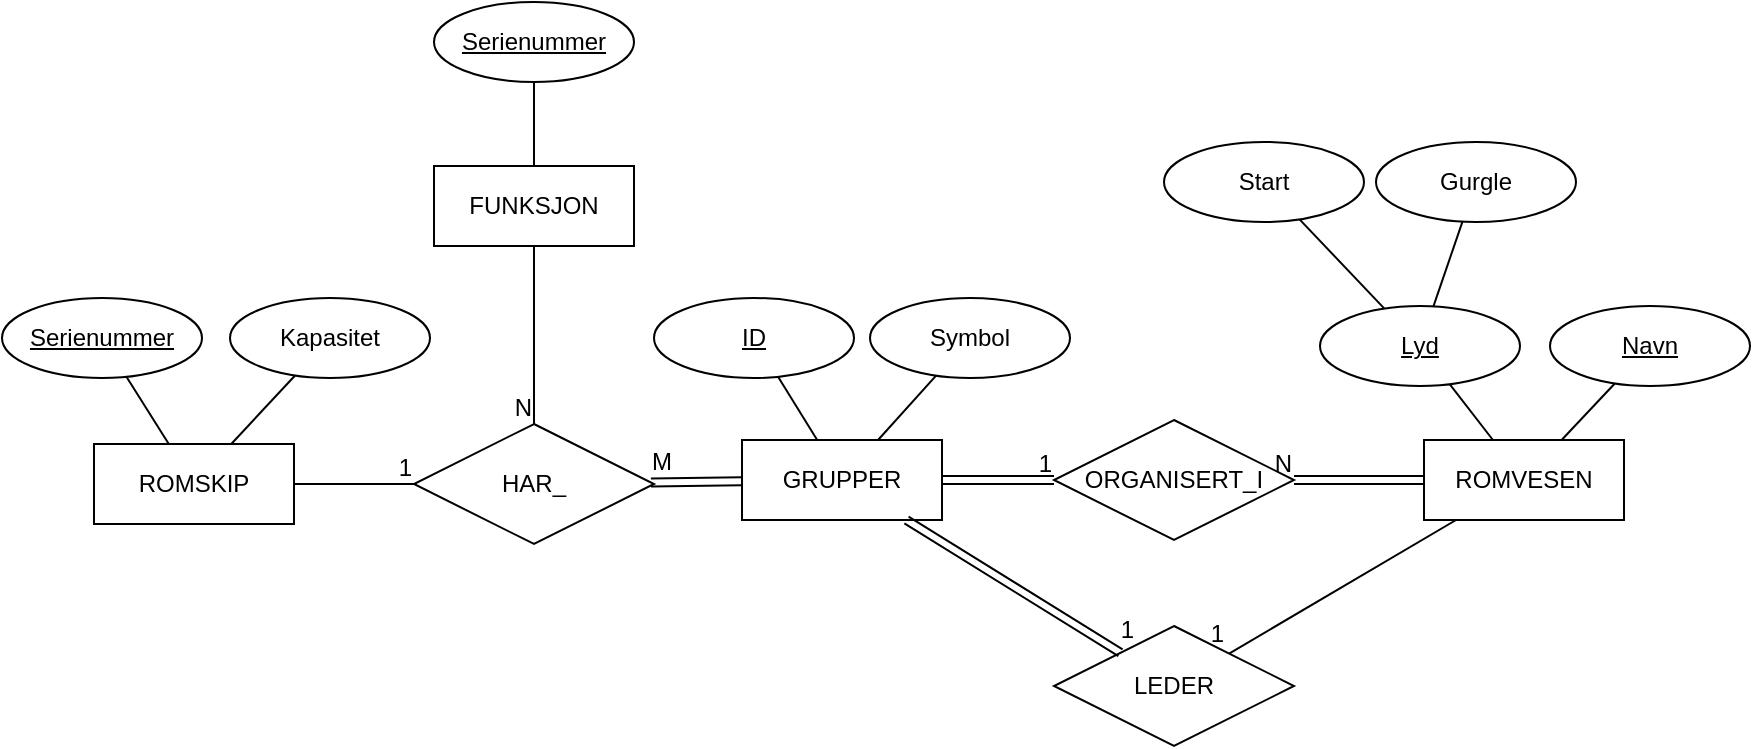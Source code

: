 <mxfile version="21.8.2" type="github">
  <diagram name="Page-1" id="mn38L_nQ_8ti4QkLpz30">
    <mxGraphModel dx="1195" dy="660" grid="0" gridSize="10" guides="1" tooltips="1" connect="1" arrows="1" fold="1" page="1" pageScale="1" pageWidth="1169" pageHeight="827" background="none" math="0" shadow="0">
      <root>
        <mxCell id="0" />
        <mxCell id="1" parent="0" />
        <mxCell id="px1vQeHrWrPfUoPx776i-1" value="ROMVESEN" style="whiteSpace=wrap;html=1;align=center;" parent="1" vertex="1">
          <mxGeometry x="820" y="382" width="100" height="40" as="geometry" />
        </mxCell>
        <mxCell id="px1vQeHrWrPfUoPx776i-4" value="Navn" style="ellipse;whiteSpace=wrap;html=1;align=center;fontStyle=4;" parent="1" vertex="1">
          <mxGeometry x="883" y="315" width="100" height="40" as="geometry" />
        </mxCell>
        <mxCell id="px1vQeHrWrPfUoPx776i-9" value="" style="endArrow=none;html=1;rounded=0;" parent="1" source="px1vQeHrWrPfUoPx776i-1" target="px1vQeHrWrPfUoPx776i-11" edge="1">
          <mxGeometry relative="1" as="geometry">
            <mxPoint x="1029" y="446" as="sourcePoint" />
            <mxPoint x="816.184" y="353.298" as="targetPoint" />
          </mxGeometry>
        </mxCell>
        <mxCell id="px1vQeHrWrPfUoPx776i-10" value="" style="endArrow=none;html=1;rounded=0;" parent="1" source="px1vQeHrWrPfUoPx776i-1" target="px1vQeHrWrPfUoPx776i-4" edge="1">
          <mxGeometry relative="1" as="geometry">
            <mxPoint x="1029" y="446" as="sourcePoint" />
            <mxPoint x="1189" y="446" as="targetPoint" />
          </mxGeometry>
        </mxCell>
        <mxCell id="px1vQeHrWrPfUoPx776i-11" value="Lyd" style="ellipse;whiteSpace=wrap;html=1;align=center;fontStyle=4;" parent="1" vertex="1">
          <mxGeometry x="768" y="315" width="100" height="40" as="geometry" />
        </mxCell>
        <mxCell id="px1vQeHrWrPfUoPx776i-12" value="" style="endArrow=none;html=1;rounded=0;" parent="1" source="px1vQeHrWrPfUoPx776i-11" target="px1vQeHrWrPfUoPx776i-14" edge="1">
          <mxGeometry relative="1" as="geometry">
            <mxPoint x="890" y="242" as="sourcePoint" />
            <mxPoint x="865" y="214" as="targetPoint" />
          </mxGeometry>
        </mxCell>
        <mxCell id="px1vQeHrWrPfUoPx776i-13" value="" style="endArrow=none;html=1;rounded=0;" parent="1" source="px1vQeHrWrPfUoPx776i-11" target="px1vQeHrWrPfUoPx776i-15" edge="1">
          <mxGeometry relative="1" as="geometry">
            <mxPoint x="986" y="233" as="sourcePoint" />
            <mxPoint x="961" y="205" as="targetPoint" />
          </mxGeometry>
        </mxCell>
        <mxCell id="px1vQeHrWrPfUoPx776i-14" value="Start" style="ellipse;whiteSpace=wrap;html=1;align=center;" parent="1" vertex="1">
          <mxGeometry x="690" y="233" width="100" height="40" as="geometry" />
        </mxCell>
        <mxCell id="px1vQeHrWrPfUoPx776i-15" value="Gurgle" style="ellipse;whiteSpace=wrap;html=1;align=center;" parent="1" vertex="1">
          <mxGeometry x="796" y="233" width="100" height="40" as="geometry" />
        </mxCell>
        <mxCell id="px1vQeHrWrPfUoPx776i-16" value="GRUPPER" style="whiteSpace=wrap;html=1;align=center;" parent="1" vertex="1">
          <mxGeometry x="479" y="382" width="100" height="40" as="geometry" />
        </mxCell>
        <mxCell id="px1vQeHrWrPfUoPx776i-17" value="ID" style="ellipse;whiteSpace=wrap;html=1;align=center;fontStyle=4;" parent="1" vertex="1">
          <mxGeometry x="435" y="311" width="100" height="40" as="geometry" />
        </mxCell>
        <mxCell id="px1vQeHrWrPfUoPx776i-18" value="" style="endArrow=none;html=1;rounded=0;" parent="1" source="px1vQeHrWrPfUoPx776i-16" target="px1vQeHrWrPfUoPx776i-17" edge="1">
          <mxGeometry relative="1" as="geometry">
            <mxPoint x="305" y="392" as="sourcePoint" />
            <mxPoint x="339" y="363" as="targetPoint" />
          </mxGeometry>
        </mxCell>
        <mxCell id="px1vQeHrWrPfUoPx776i-20" value="Symbol" style="ellipse;whiteSpace=wrap;html=1;align=center;" parent="1" vertex="1">
          <mxGeometry x="543" y="311" width="100" height="40" as="geometry" />
        </mxCell>
        <mxCell id="px1vQeHrWrPfUoPx776i-21" value="" style="endArrow=none;html=1;rounded=0;" parent="1" source="px1vQeHrWrPfUoPx776i-16" target="px1vQeHrWrPfUoPx776i-20" edge="1">
          <mxGeometry relative="1" as="geometry">
            <mxPoint x="530" y="392" as="sourcePoint" />
            <mxPoint x="515" y="361" as="targetPoint" />
          </mxGeometry>
        </mxCell>
        <mxCell id="px1vQeHrWrPfUoPx776i-24" value="LEDER" style="shape=rhombus;perimeter=rhombusPerimeter;whiteSpace=wrap;html=1;align=center;" parent="1" vertex="1">
          <mxGeometry x="635" y="475" width="120" height="60" as="geometry" />
        </mxCell>
        <mxCell id="px1vQeHrWrPfUoPx776i-26" value="ROMSKIP" style="whiteSpace=wrap;html=1;align=center;" parent="1" vertex="1">
          <mxGeometry x="155" y="384" width="100" height="40" as="geometry" />
        </mxCell>
        <mxCell id="px1vQeHrWrPfUoPx776i-29" value="Kapasitet" style="ellipse;whiteSpace=wrap;html=1;align=center;" parent="1" vertex="1">
          <mxGeometry x="223" y="311" width="100" height="40" as="geometry" />
        </mxCell>
        <mxCell id="px1vQeHrWrPfUoPx776i-31" value="" style="endArrow=none;html=1;rounded=0;" parent="1" source="px1vQeHrWrPfUoPx776i-26" target="px1vQeHrWrPfUoPx776i-29" edge="1">
          <mxGeometry relative="1" as="geometry">
            <mxPoint x="406" y="319" as="sourcePoint" />
            <mxPoint x="361" y="286" as="targetPoint" />
          </mxGeometry>
        </mxCell>
        <mxCell id="px1vQeHrWrPfUoPx776i-32" value="" style="endArrow=none;html=1;rounded=0;" parent="1" source="px1vQeHrWrPfUoPx776i-26" target="px1vQeHrWrPfUoPx776i-34" edge="1">
          <mxGeometry relative="1" as="geometry">
            <mxPoint x="235" y="394" as="sourcePoint" />
            <mxPoint x="164.941" y="350.207" as="targetPoint" />
          </mxGeometry>
        </mxCell>
        <mxCell id="px1vQeHrWrPfUoPx776i-33" value="FUNKSJON" style="whiteSpace=wrap;html=1;align=center;" parent="1" vertex="1">
          <mxGeometry x="325" y="245" width="100" height="40" as="geometry" />
        </mxCell>
        <mxCell id="px1vQeHrWrPfUoPx776i-34" value="Serienummer" style="ellipse;whiteSpace=wrap;html=1;align=center;fontStyle=4;" parent="1" vertex="1">
          <mxGeometry x="109" y="311" width="100" height="40" as="geometry" />
        </mxCell>
        <mxCell id="px1vQeHrWrPfUoPx776i-37" value="ORGANISERT_I" style="shape=rhombus;perimeter=rhombusPerimeter;whiteSpace=wrap;html=1;align=center;" parent="1" vertex="1">
          <mxGeometry x="635" y="372" width="120" height="60" as="geometry" />
        </mxCell>
        <mxCell id="px1vQeHrWrPfUoPx776i-44" value="" style="shape=link;html=1;rounded=0;" parent="1" source="px1vQeHrWrPfUoPx776i-16" target="px1vQeHrWrPfUoPx776i-37" edge="1">
          <mxGeometry relative="1" as="geometry">
            <mxPoint x="532" y="403" as="sourcePoint" />
            <mxPoint x="639" y="409" as="targetPoint" />
          </mxGeometry>
        </mxCell>
        <mxCell id="px1vQeHrWrPfUoPx776i-45" value="1" style="resizable=0;html=1;whiteSpace=wrap;align=right;verticalAlign=bottom;" parent="px1vQeHrWrPfUoPx776i-44" connectable="0" vertex="1">
          <mxGeometry x="1" relative="1" as="geometry" />
        </mxCell>
        <mxCell id="px1vQeHrWrPfUoPx776i-51" value="" style="shape=link;html=1;rounded=0;" parent="1" source="px1vQeHrWrPfUoPx776i-24" target="px1vQeHrWrPfUoPx776i-16" edge="1">
          <mxGeometry relative="1" as="geometry">
            <mxPoint x="815.999" y="620.78" as="sourcePoint" />
            <mxPoint x="828" y="528" as="targetPoint" />
          </mxGeometry>
        </mxCell>
        <mxCell id="px1vQeHrWrPfUoPx776i-52" value="1" style="resizable=0;html=1;whiteSpace=wrap;align=right;verticalAlign=bottom;" parent="px1vQeHrWrPfUoPx776i-51" connectable="0" vertex="1">
          <mxGeometry x="1" relative="1" as="geometry">
            <mxPoint x="115" y="64" as="offset" />
          </mxGeometry>
        </mxCell>
        <mxCell id="px1vQeHrWrPfUoPx776i-53" value="" style="endArrow=none;html=1;rounded=0;" parent="1" source="px1vQeHrWrPfUoPx776i-1" target="px1vQeHrWrPfUoPx776i-24" edge="1">
          <mxGeometry relative="1" as="geometry">
            <mxPoint x="501" y="421" as="sourcePoint" />
            <mxPoint x="661" y="421" as="targetPoint" />
          </mxGeometry>
        </mxCell>
        <mxCell id="px1vQeHrWrPfUoPx776i-54" value="1" style="resizable=0;html=1;whiteSpace=wrap;align=right;verticalAlign=bottom;" parent="px1vQeHrWrPfUoPx776i-53" connectable="0" vertex="1">
          <mxGeometry x="1" relative="1" as="geometry">
            <mxPoint x="-1" y="-1" as="offset" />
          </mxGeometry>
        </mxCell>
        <mxCell id="px1vQeHrWrPfUoPx776i-56" value="" style="endArrow=none;html=1;rounded=0;" parent="1" source="px1vQeHrWrPfUoPx776i-57" target="px1vQeHrWrPfUoPx776i-33" edge="1">
          <mxGeometry relative="1" as="geometry">
            <mxPoint x="427.618" y="204.27" as="sourcePoint" />
            <mxPoint x="292" y="366" as="targetPoint" />
          </mxGeometry>
        </mxCell>
        <mxCell id="px1vQeHrWrPfUoPx776i-57" value="Serienummer" style="ellipse;whiteSpace=wrap;html=1;align=center;fontStyle=4;" parent="1" vertex="1">
          <mxGeometry x="325" y="163" width="100" height="40" as="geometry" />
        </mxCell>
        <mxCell id="px1vQeHrWrPfUoPx776i-60" value="HAR_" style="shape=rhombus;perimeter=rhombusPerimeter;whiteSpace=wrap;html=1;align=center;" parent="1" vertex="1">
          <mxGeometry x="315" y="374" width="120" height="60" as="geometry" />
        </mxCell>
        <mxCell id="px1vQeHrWrPfUoPx776i-63" value="" style="endArrow=none;html=1;rounded=0;" parent="1" source="px1vQeHrWrPfUoPx776i-33" target="px1vQeHrWrPfUoPx776i-60" edge="1">
          <mxGeometry relative="1" as="geometry">
            <mxPoint x="500" y="370" as="sourcePoint" />
            <mxPoint x="660" y="370" as="targetPoint" />
          </mxGeometry>
        </mxCell>
        <mxCell id="px1vQeHrWrPfUoPx776i-64" value="N" style="resizable=0;html=1;whiteSpace=wrap;align=right;verticalAlign=bottom;" parent="px1vQeHrWrPfUoPx776i-63" connectable="0" vertex="1">
          <mxGeometry x="1" relative="1" as="geometry" />
        </mxCell>
        <mxCell id="px1vQeHrWrPfUoPx776i-68" value="" style="endArrow=none;html=1;rounded=0;" parent="1" source="px1vQeHrWrPfUoPx776i-26" target="px1vQeHrWrPfUoPx776i-60" edge="1">
          <mxGeometry relative="1" as="geometry">
            <mxPoint x="500" y="391" as="sourcePoint" />
            <mxPoint x="660" y="391" as="targetPoint" />
          </mxGeometry>
        </mxCell>
        <mxCell id="px1vQeHrWrPfUoPx776i-69" value="1" style="resizable=0;html=1;whiteSpace=wrap;align=right;verticalAlign=bottom;" parent="px1vQeHrWrPfUoPx776i-68" connectable="0" vertex="1">
          <mxGeometry x="1" relative="1" as="geometry" />
        </mxCell>
        <mxCell id="px1vQeHrWrPfUoPx776i-70" value="" style="shape=link;html=1;rounded=0;" parent="1" source="px1vQeHrWrPfUoPx776i-60" target="px1vQeHrWrPfUoPx776i-16" edge="1">
          <mxGeometry relative="1" as="geometry">
            <mxPoint x="500" y="391" as="sourcePoint" />
            <mxPoint x="660" y="391" as="targetPoint" />
          </mxGeometry>
        </mxCell>
        <mxCell id="px1vQeHrWrPfUoPx776i-71" value="M" style="resizable=0;html=1;whiteSpace=wrap;align=right;verticalAlign=bottom;" parent="px1vQeHrWrPfUoPx776i-70" connectable="0" vertex="1">
          <mxGeometry x="1" relative="1" as="geometry">
            <mxPoint x="-33" y="-1" as="offset" />
          </mxGeometry>
        </mxCell>
        <mxCell id="ksfaT2tegJwhmDwioOy9-1" value="" style="shape=link;html=1;rounded=0;" edge="1" parent="1" source="px1vQeHrWrPfUoPx776i-1" target="px1vQeHrWrPfUoPx776i-37">
          <mxGeometry relative="1" as="geometry">
            <mxPoint x="589" y="412" as="sourcePoint" />
            <mxPoint x="645" y="412" as="targetPoint" />
          </mxGeometry>
        </mxCell>
        <mxCell id="ksfaT2tegJwhmDwioOy9-2" value="N" style="resizable=0;html=1;whiteSpace=wrap;align=right;verticalAlign=bottom;" connectable="0" vertex="1" parent="ksfaT2tegJwhmDwioOy9-1">
          <mxGeometry x="1" relative="1" as="geometry" />
        </mxCell>
      </root>
    </mxGraphModel>
  </diagram>
</mxfile>
